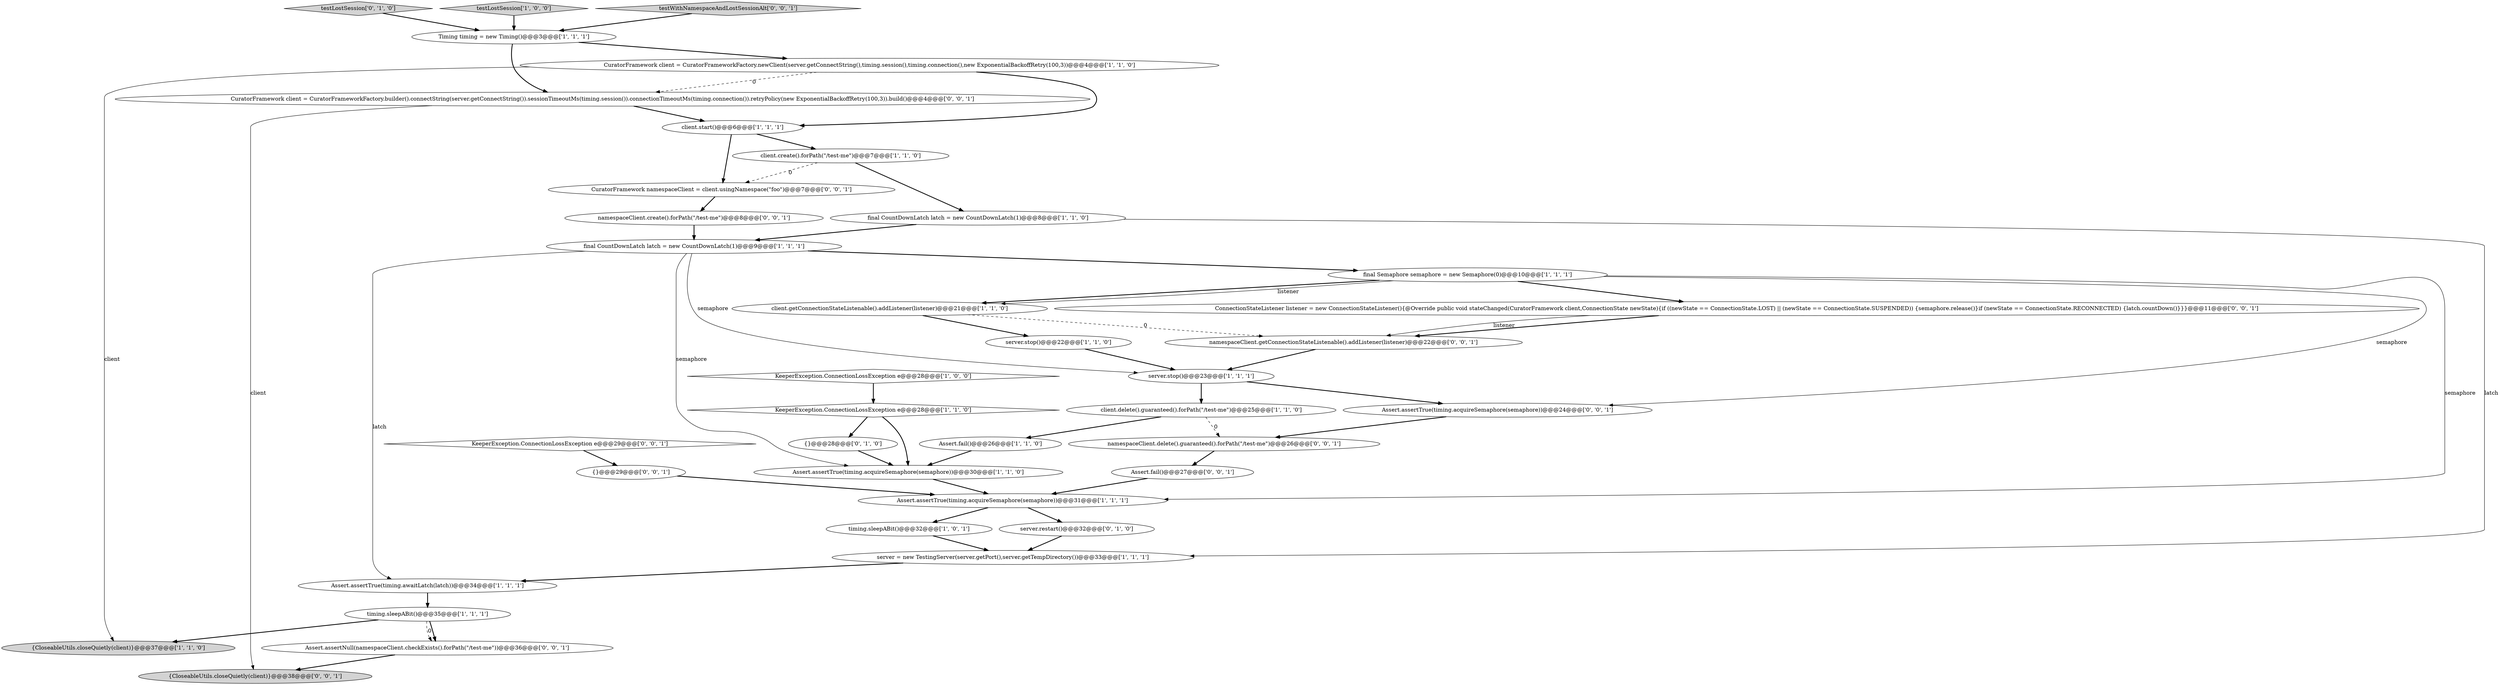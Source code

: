 digraph {
21 [style = filled, label = "Assert.assertTrue(timing.acquireSemaphore(semaphore))@@@30@@@['1', '1', '0']", fillcolor = white, shape = ellipse image = "AAA0AAABBB1BBB"];
25 [style = filled, label = "namespaceClient.create().forPath(\"/test-me\")@@@8@@@['0', '0', '1']", fillcolor = white, shape = ellipse image = "AAA0AAABBB3BBB"];
24 [style = filled, label = "server.restart()@@@32@@@['0', '1', '0']", fillcolor = white, shape = ellipse image = "AAA0AAABBB2BBB"];
32 [style = filled, label = "ConnectionStateListener listener = new ConnectionStateListener(){@Override public void stateChanged(CuratorFramework client,ConnectionState newState){if ((newState == ConnectionState.LOST) || (newState == ConnectionState.SUSPENDED)) {semaphore.release()}if (newState == ConnectionState.RECONNECTED) {latch.countDown()}}}@@@11@@@['0', '0', '1']", fillcolor = white, shape = ellipse image = "AAA0AAABBB3BBB"];
3 [style = filled, label = "Assert.fail()@@@26@@@['1', '1', '0']", fillcolor = white, shape = ellipse image = "AAA0AAABBB1BBB"];
12 [style = filled, label = "client.delete().guaranteed().forPath(\"/test-me\")@@@25@@@['1', '1', '0']", fillcolor = white, shape = ellipse image = "AAA0AAABBB1BBB"];
5 [style = filled, label = "client.create().forPath(\"/test-me\")@@@7@@@['1', '1', '0']", fillcolor = white, shape = ellipse image = "AAA0AAABBB1BBB"];
31 [style = filled, label = "Assert.assertTrue(timing.acquireSemaphore(semaphore))@@@24@@@['0', '0', '1']", fillcolor = white, shape = ellipse image = "AAA0AAABBB3BBB"];
2 [style = filled, label = "timing.sleepABit()@@@32@@@['1', '0', '1']", fillcolor = white, shape = ellipse image = "AAA0AAABBB1BBB"];
14 [style = filled, label = "client.getConnectionStateListenable().addListener(listener)@@@21@@@['1', '1', '0']", fillcolor = white, shape = ellipse image = "AAA0AAABBB1BBB"];
17 [style = filled, label = "KeeperException.ConnectionLossException e@@@28@@@['1', '1', '0']", fillcolor = white, shape = diamond image = "AAA0AAABBB1BBB"];
23 [style = filled, label = "{}@@@28@@@['0', '1', '0']", fillcolor = white, shape = ellipse image = "AAA0AAABBB2BBB"];
18 [style = filled, label = "final Semaphore semaphore = new Semaphore(0)@@@10@@@['1', '1', '1']", fillcolor = white, shape = ellipse image = "AAA0AAABBB1BBB"];
13 [style = filled, label = "client.start()@@@6@@@['1', '1', '1']", fillcolor = white, shape = ellipse image = "AAA0AAABBB1BBB"];
34 [style = filled, label = "KeeperException.ConnectionLossException e@@@29@@@['0', '0', '1']", fillcolor = white, shape = diamond image = "AAA0AAABBB3BBB"];
6 [style = filled, label = "Assert.assertTrue(timing.awaitLatch(latch))@@@34@@@['1', '1', '1']", fillcolor = white, shape = ellipse image = "AAA0AAABBB1BBB"];
8 [style = filled, label = "final CountDownLatch latch = new CountDownLatch(1)@@@8@@@['1', '1', '0']", fillcolor = white, shape = ellipse image = "AAA0AAABBB1BBB"];
9 [style = filled, label = "final CountDownLatch latch = new CountDownLatch(1)@@@9@@@['1', '1', '1']", fillcolor = white, shape = ellipse image = "AAA0AAABBB1BBB"];
22 [style = filled, label = "testLostSession['0', '1', '0']", fillcolor = lightgray, shape = diamond image = "AAA0AAABBB2BBB"];
29 [style = filled, label = "Assert.fail()@@@27@@@['0', '0', '1']", fillcolor = white, shape = ellipse image = "AAA0AAABBB3BBB"];
20 [style = filled, label = "Assert.assertTrue(timing.acquireSemaphore(semaphore))@@@31@@@['1', '1', '1']", fillcolor = white, shape = ellipse image = "AAA0AAABBB1BBB"];
4 [style = filled, label = "testLostSession['1', '0', '0']", fillcolor = lightgray, shape = diamond image = "AAA0AAABBB1BBB"];
10 [style = filled, label = "KeeperException.ConnectionLossException e@@@28@@@['1', '0', '0']", fillcolor = white, shape = diamond image = "AAA0AAABBB1BBB"];
26 [style = filled, label = "{}@@@29@@@['0', '0', '1']", fillcolor = white, shape = ellipse image = "AAA0AAABBB3BBB"];
16 [style = filled, label = "server = new TestingServer(server.getPort(),server.getTempDirectory())@@@33@@@['1', '1', '1']", fillcolor = white, shape = ellipse image = "AAA0AAABBB1BBB"];
37 [style = filled, label = "Assert.assertNull(namespaceClient.checkExists().forPath(\"/test-me\"))@@@36@@@['0', '0', '1']", fillcolor = white, shape = ellipse image = "AAA0AAABBB3BBB"];
15 [style = filled, label = "CuratorFramework client = CuratorFrameworkFactory.newClient(server.getConnectString(),timing.session(),timing.connection(),new ExponentialBackoffRetry(100,3))@@@4@@@['1', '1', '0']", fillcolor = white, shape = ellipse image = "AAA0AAABBB1BBB"];
11 [style = filled, label = "server.stop()@@@22@@@['1', '1', '0']", fillcolor = white, shape = ellipse image = "AAA0AAABBB1BBB"];
1 [style = filled, label = "Timing timing = new Timing()@@@3@@@['1', '1', '1']", fillcolor = white, shape = ellipse image = "AAA0AAABBB1BBB"];
35 [style = filled, label = "{CloseableUtils.closeQuietly(client)}@@@38@@@['0', '0', '1']", fillcolor = lightgray, shape = ellipse image = "AAA0AAABBB3BBB"];
27 [style = filled, label = "CuratorFramework client = CuratorFrameworkFactory.builder().connectString(server.getConnectString()).sessionTimeoutMs(timing.session()).connectionTimeoutMs(timing.connection()).retryPolicy(new ExponentialBackoffRetry(100,3)).build()@@@4@@@['0', '0', '1']", fillcolor = white, shape = ellipse image = "AAA0AAABBB3BBB"];
30 [style = filled, label = "namespaceClient.getConnectionStateListenable().addListener(listener)@@@22@@@['0', '0', '1']", fillcolor = white, shape = ellipse image = "AAA0AAABBB3BBB"];
28 [style = filled, label = "namespaceClient.delete().guaranteed().forPath(\"/test-me\")@@@26@@@['0', '0', '1']", fillcolor = white, shape = ellipse image = "AAA0AAABBB3BBB"];
33 [style = filled, label = "testWithNamespaceAndLostSessionAlt['0', '0', '1']", fillcolor = lightgray, shape = diamond image = "AAA0AAABBB3BBB"];
36 [style = filled, label = "CuratorFramework namespaceClient = client.usingNamespace(\"foo\")@@@7@@@['0', '0', '1']", fillcolor = white, shape = ellipse image = "AAA0AAABBB3BBB"];
0 [style = filled, label = "timing.sleepABit()@@@35@@@['1', '1', '1']", fillcolor = white, shape = ellipse image = "AAA0AAABBB1BBB"];
19 [style = filled, label = "server.stop()@@@23@@@['1', '1', '1']", fillcolor = white, shape = ellipse image = "AAA0AAABBB1BBB"];
7 [style = filled, label = "{CloseableUtils.closeQuietly(client)}@@@37@@@['1', '1', '0']", fillcolor = lightgray, shape = ellipse image = "AAA0AAABBB1BBB"];
27->13 [style = bold, label=""];
28->29 [style = bold, label=""];
5->8 [style = bold, label=""];
15->13 [style = bold, label=""];
0->37 [style = dashed, label="0"];
0->37 [style = bold, label=""];
19->12 [style = bold, label=""];
19->31 [style = bold, label=""];
16->6 [style = bold, label=""];
1->15 [style = bold, label=""];
25->9 [style = bold, label=""];
1->27 [style = bold, label=""];
9->6 [style = solid, label="latch"];
10->17 [style = bold, label=""];
6->0 [style = bold, label=""];
33->1 [style = bold, label=""];
11->19 [style = bold, label=""];
32->30 [style = bold, label=""];
5->36 [style = dashed, label="0"];
18->20 [style = solid, label="semaphore"];
17->23 [style = bold, label=""];
0->7 [style = bold, label=""];
20->2 [style = bold, label=""];
24->16 [style = bold, label=""];
30->19 [style = bold, label=""];
29->20 [style = bold, label=""];
36->25 [style = bold, label=""];
9->18 [style = bold, label=""];
21->20 [style = bold, label=""];
23->21 [style = bold, label=""];
34->26 [style = bold, label=""];
9->19 [style = solid, label="semaphore"];
9->21 [style = solid, label="semaphore"];
12->28 [style = dashed, label="0"];
18->31 [style = solid, label="semaphore"];
13->36 [style = bold, label=""];
27->35 [style = solid, label="client"];
14->30 [style = dashed, label="0"];
8->9 [style = bold, label=""];
18->32 [style = bold, label=""];
13->5 [style = bold, label=""];
32->30 [style = solid, label="listener"];
3->21 [style = bold, label=""];
4->1 [style = bold, label=""];
12->3 [style = bold, label=""];
8->16 [style = solid, label="latch"];
22->1 [style = bold, label=""];
31->28 [style = bold, label=""];
37->35 [style = bold, label=""];
15->27 [style = dashed, label="0"];
20->24 [style = bold, label=""];
14->11 [style = bold, label=""];
17->21 [style = bold, label=""];
18->14 [style = bold, label=""];
15->7 [style = solid, label="client"];
18->14 [style = solid, label="listener"];
26->20 [style = bold, label=""];
2->16 [style = bold, label=""];
}
